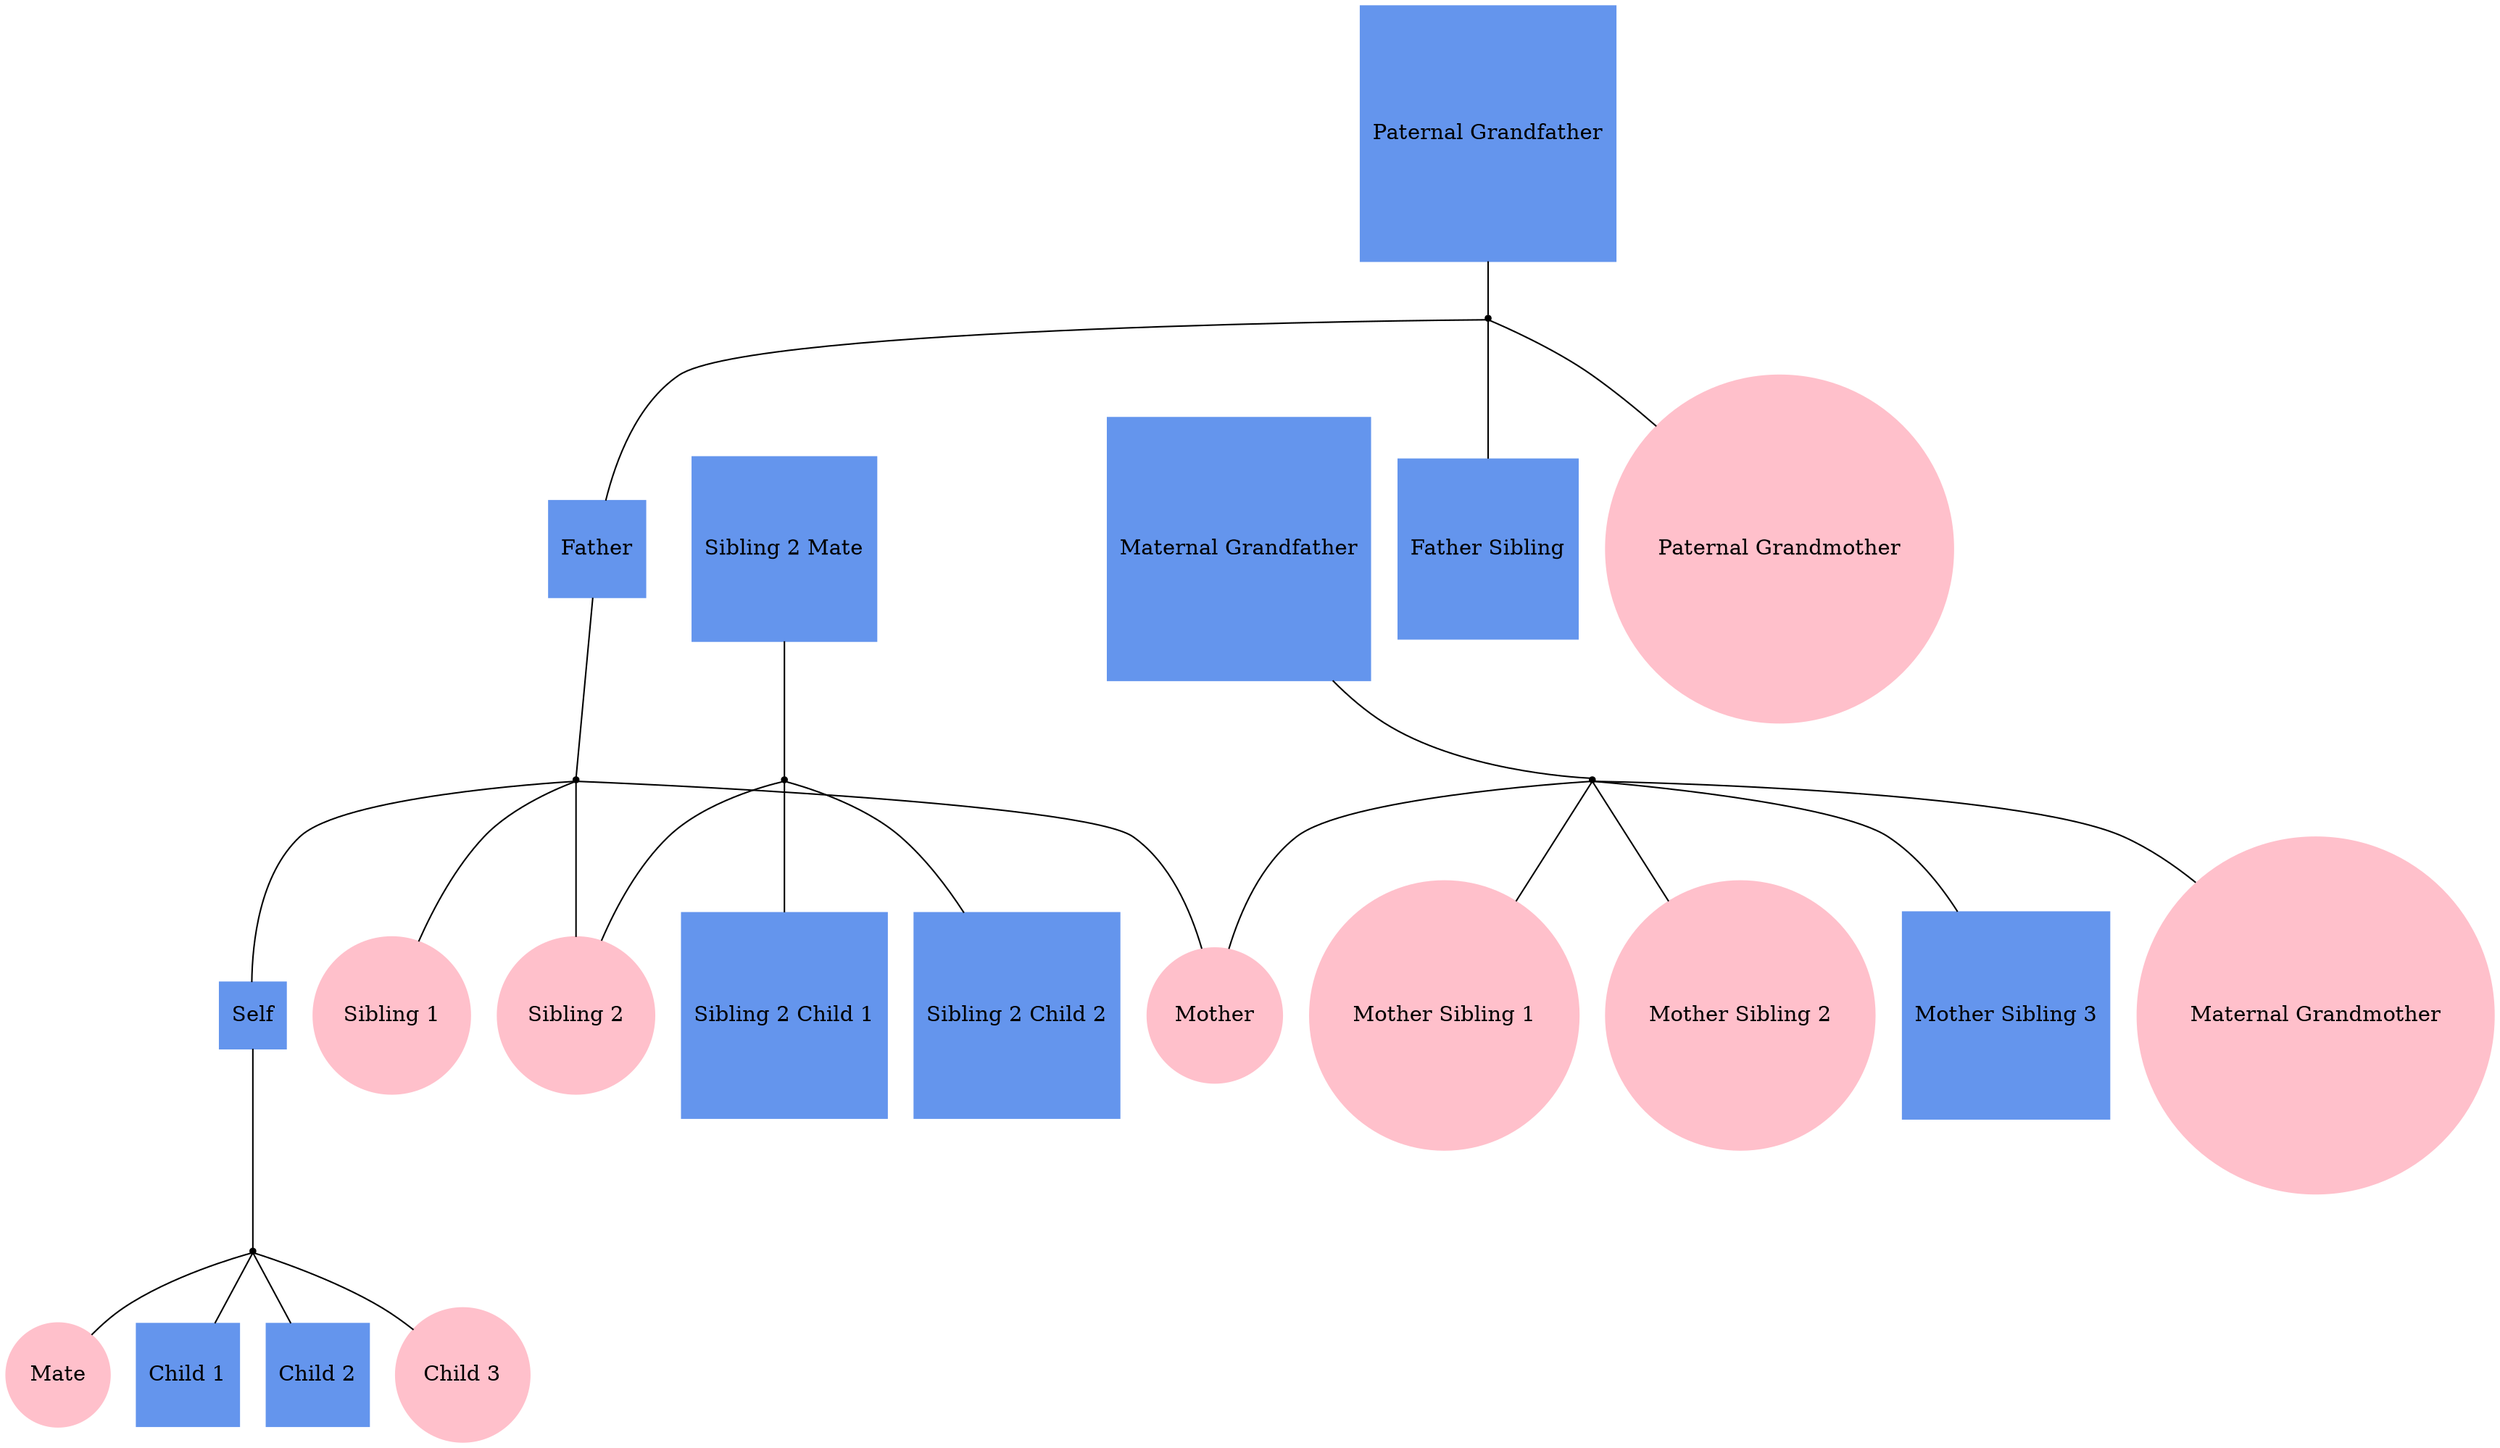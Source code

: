 
graph f11 {
"Self" [shape=box, style=filled, regular=1, color="cornflowerblue"];
"Mate" [shape=oval, style=filled, regular=1, color="pink"];
"Child 1" [shape=box, style=filled, regular=1, color="cornflowerblue"];
"Child 2" [shape=box, style=filled, regular=1, color="cornflowerblue"];
"Child 3" [shape=oval, style=filled, regular=1, color="pink"];
"Sibling 1" [shape=oval, style=filled, regular=1, color="pink"];
"Sibling 2" [shape=oval, style=filled, regular=1, color="pink"];
"Sibling 2 Mate" [shape=box, style=filled, regular=1, color="cornflowerblue"];
"Sibling 2 Child 1" [shape=box, style=filled, regular=1, color="cornflowerblue"];
"Sibling 2 Child 2" [shape=box, style=filled, regular=1, color="cornflowerblue"];
"Mother" [shape=oval, style=filled, regular=1, color="pink"];
"Mother Sibling 1" [shape=oval, style=filled, regular=1, color="pink"];
"Mother Sibling 2" [shape=oval, style=filled, regular=1, color="pink"];
"Mother Sibling 3" [shape=box, style=filled, regular=1, color="cornflowerblue"];
"Maternal Grandmother" [shape=oval, style=filled, regular=1, color="pink"];
"Maternal Grandfather" [shape=box, style=filled, regular=1, color="cornflowerblue"];
"Father" [shape=box, style=filled, regular=1, color="cornflowerblue"];
"Father Sibling" [shape=box, style=filled, regular=1, color="cornflowerblue"];
"Paternal Grandmother" [shape=oval, style=filled, regular=1, color="pink"];
"Paternal Grandfather" [shape=box, style=filled, regular=1, color="cornflowerblue"];

"self+mate" [shape=point];
"sibling2mate+sibling2" [shape=point];
"maternalgrandfather+maternalgrandmother" [shape=point];
"father+mother" [shape=point];
"paternalgrandfather+paternalgrandmother" [shape=point];

"Self" -- "self+mate" -- "Mate";
"Sibling 2 Mate" -- "sibling2mate+sibling2" -- "Sibling 2";
"Maternal Grandfather" -- "maternalgrandfather+maternalgrandmother" -- "Maternal Grandmother";
"Father" -- "father+mother" -- "Mother";
"Paternal Grandfather" -- "paternalgrandfather+paternalgrandmother" -- "Paternal Grandmother";

"father+mother" -- "Self";
"self+mate" -- "Child 1";
"self+mate" -- "Child 2";
"self+mate" -- "Child 3";
"father+mother" -- "Sibling 1";
"father+mother" -- "Sibling 2";
"sibling2mate+sibling2" -- "Sibling 2 Child 1";
"sibling2mate+sibling2" -- "Sibling 2 Child 2";
"maternalgrandfather+maternalgrandmother" -- "Mother";
"maternalgrandfather+maternalgrandmother" -- "Mother Sibling 1";
"maternalgrandfather+maternalgrandmother" -- "Mother Sibling 2";
"maternalgrandfather+maternalgrandmother" -- "Mother Sibling 3";
"paternalgrandfather+paternalgrandmother" -- "Father";
"paternalgrandfather+paternalgrandmother" -- "Father Sibling";
}
    